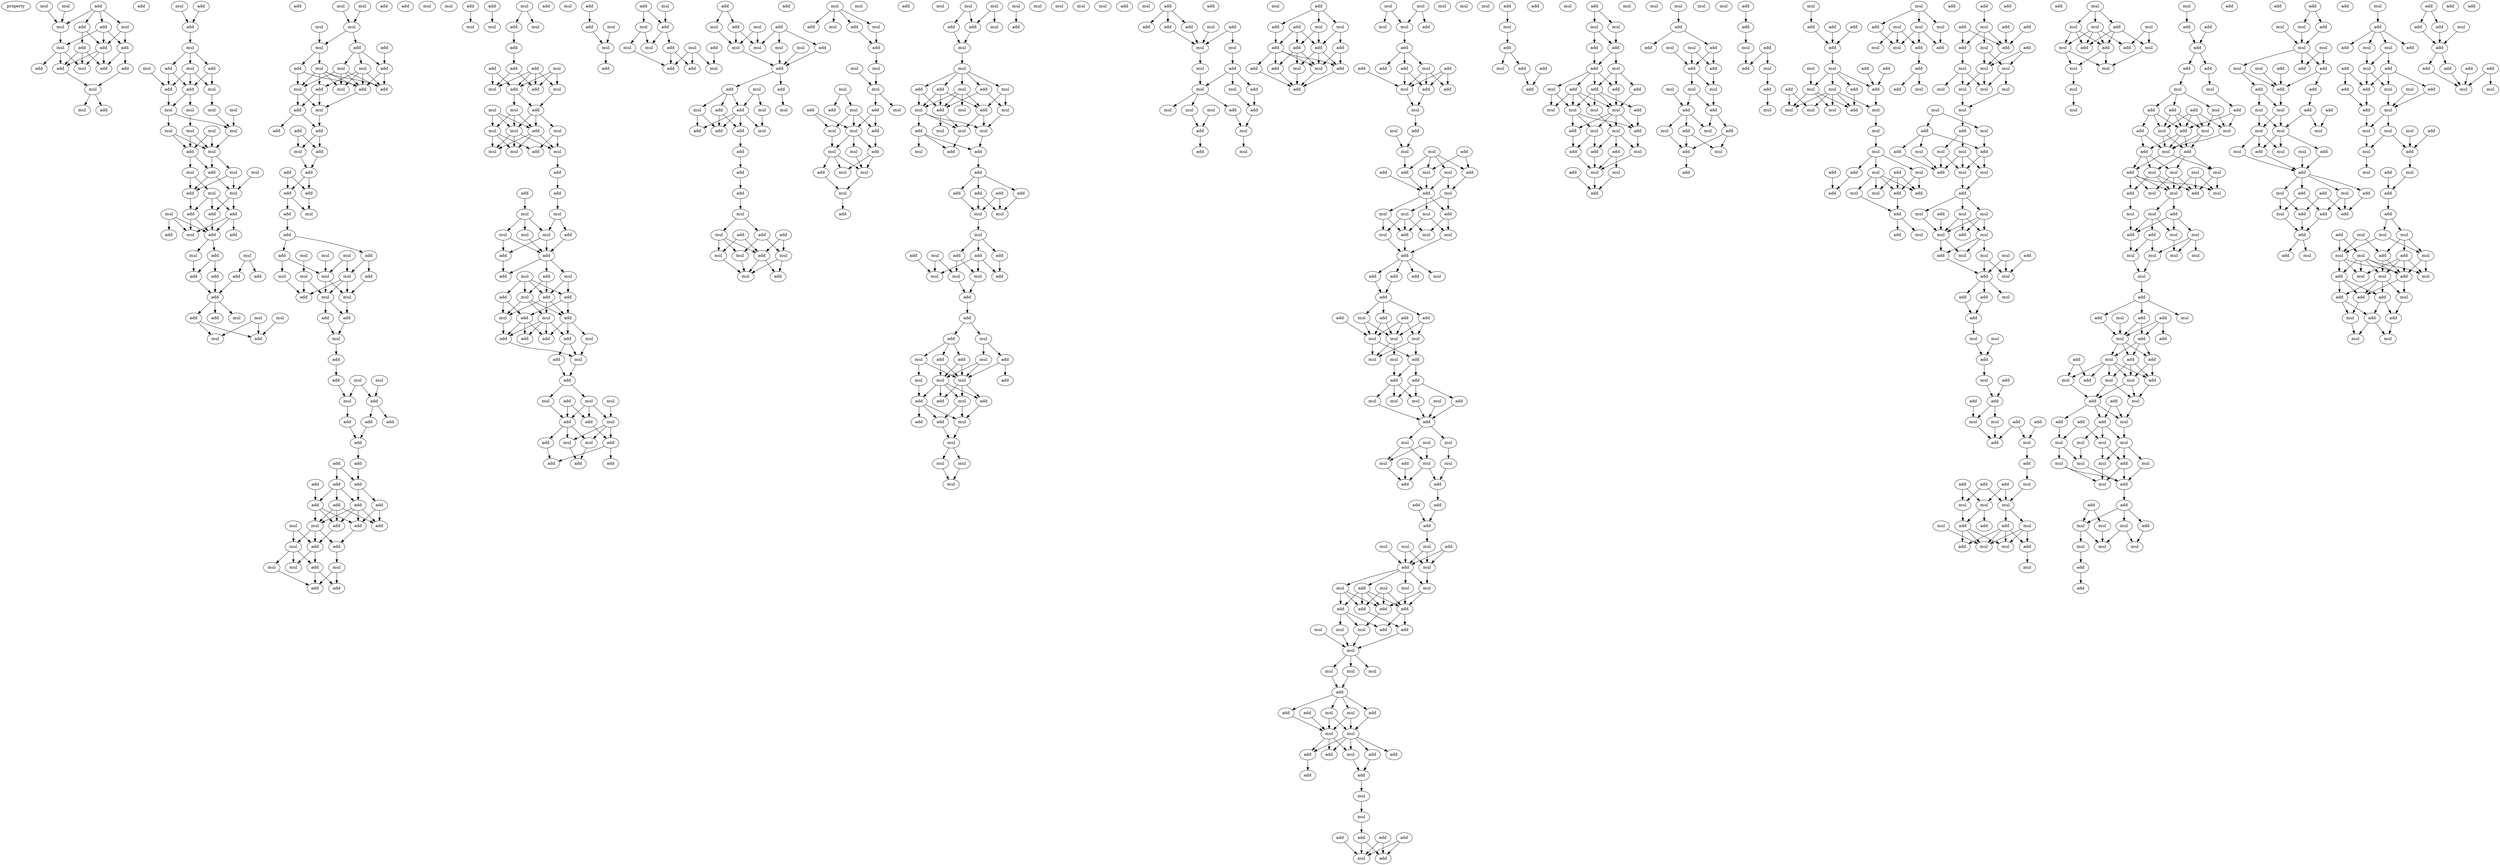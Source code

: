 digraph {
    node [fontcolor=black]
    property [mul=2,lf=1.5]
    0 [ label = add ];
    1 [ label = mul ];
    2 [ label = mul ];
    3 [ label = mul ];
    4 [ label = add ];
    5 [ label = add ];
    6 [ label = mul ];
    7 [ label = add ];
    8 [ label = add ];
    9 [ label = add ];
    10 [ label = add ];
    11 [ label = mul ];
    12 [ label = add ];
    13 [ label = add ];
    14 [ label = mul ];
    15 [ label = add ];
    16 [ label = add ];
    17 [ label = mul ];
    18 [ label = mul ];
    19 [ label = add ];
    20 [ label = mul ];
    21 [ label = add ];
    22 [ label = add ];
    23 [ label = mul ];
    24 [ label = add ];
    25 [ label = mul ];
    26 [ label = mul ];
    27 [ label = add ];
    28 [ label = add ];
    29 [ label = add ];
    30 [ label = mul ];
    31 [ label = mul ];
    32 [ label = mul ];
    33 [ label = mul ];
    34 [ label = mul ];
    35 [ label = mul ];
    36 [ label = mul ];
    37 [ label = mul ];
    38 [ label = mul ];
    39 [ label = add ];
    40 [ label = mul ];
    41 [ label = add ];
    42 [ label = add ];
    43 [ label = mul ];
    44 [ label = mul ];
    45 [ label = mul ];
    46 [ label = mul ];
    47 [ label = add ];
    48 [ label = mul ];
    49 [ label = add ];
    50 [ label = mul ];
    51 [ label = add ];
    52 [ label = add ];
    53 [ label = add ];
    54 [ label = add ];
    55 [ label = mul ];
    56 [ label = add ];
    57 [ label = add ];
    58 [ label = mul ];
    59 [ label = mul ];
    60 [ label = add ];
    61 [ label = add ];
    62 [ label = add ];
    63 [ label = add ];
    64 [ label = add ];
    65 [ label = mul ];
    66 [ label = mul ];
    67 [ label = mul ];
    68 [ label = add ];
    69 [ label = add ];
    70 [ label = mul ];
    71 [ label = add ];
    72 [ label = mul ];
    73 [ label = mul ];
    74 [ label = mul ];
    75 [ label = mul ];
    76 [ label = mul ];
    77 [ label = add ];
    78 [ label = add ];
    79 [ label = mul ];
    80 [ label = mul ];
    81 [ label = add ];
    82 [ label = add ];
    83 [ label = mul ];
    84 [ label = mul ];
    85 [ label = add ];
    86 [ label = add ];
    87 [ label = add ];
    88 [ label = mul ];
    89 [ label = add ];
    90 [ label = mul ];
    91 [ label = add ];
    92 [ label = add ];
    93 [ label = add ];
    94 [ label = mul ];
    95 [ label = add ];
    96 [ label = add ];
    97 [ label = add ];
    98 [ label = add ];
    99 [ label = add ];
    100 [ label = add ];
    101 [ label = mul ];
    102 [ label = add ];
    103 [ label = add ];
    104 [ label = add ];
    105 [ label = mul ];
    106 [ label = mul ];
    107 [ label = mul ];
    108 [ label = add ];
    109 [ label = mul ];
    110 [ label = mul ];
    111 [ label = mul ];
    112 [ label = add ];
    113 [ label = mul ];
    114 [ label = mul ];
    115 [ label = mul ];
    116 [ label = add ];
    117 [ label = add ];
    118 [ label = add ];
    119 [ label = add ];
    120 [ label = mul ];
    121 [ label = add ];
    122 [ label = mul ];
    123 [ label = add ];
    124 [ label = mul ];
    125 [ label = add ];
    126 [ label = mul ];
    127 [ label = add ];
    128 [ label = mul ];
    129 [ label = add ];
    130 [ label = add ];
    131 [ label = mul ];
    132 [ label = add ];
    133 [ label = add ];
    134 [ label = add ];
    135 [ label = add ];
    136 [ label = add ];
    137 [ label = add ];
    138 [ label = add ];
    139 [ label = add ];
    140 [ label = add ];
    141 [ label = add ];
    142 [ label = mul ];
    143 [ label = add ];
    144 [ label = mul ];
    145 [ label = add ];
    146 [ label = add ];
    147 [ label = mul ];
    148 [ label = add ];
    149 [ label = add ];
    150 [ label = add ];
    151 [ label = mul ];
    152 [ label = mul ];
    153 [ label = add ];
    154 [ label = mul ];
    155 [ label = add ];
    156 [ label = add ];
    157 [ label = mul ];
    158 [ label = add ];
    159 [ label = mul ];
    160 [ label = mul ];
    161 [ label = add ];
    162 [ label = mul ];
    163 [ label = add ];
    164 [ label = add ];
    165 [ label = add ];
    166 [ label = add ];
    167 [ label = mul ];
    168 [ label = mul ];
    169 [ label = mul ];
    170 [ label = add ];
    171 [ label = add ];
    172 [ label = mul ];
    173 [ label = add ];
    174 [ label = mul ];
    175 [ label = mul ];
    176 [ label = mul ];
    177 [ label = add ];
    178 [ label = mul ];
    179 [ label = mul ];
    180 [ label = add ];
    181 [ label = mul ];
    182 [ label = mul ];
    183 [ label = add ];
    184 [ label = add ];
    185 [ label = add ];
    186 [ label = mul ];
    187 [ label = mul ];
    188 [ label = add ];
    189 [ label = mul ];
    190 [ label = mul ];
    191 [ label = mul ];
    192 [ label = add ];
    193 [ label = add ];
    194 [ label = add ];
    195 [ label = mul ];
    196 [ label = mul ];
    197 [ label = add ];
    198 [ label = mul ];
    199 [ label = add ];
    200 [ label = add ];
    201 [ label = add ];
    202 [ label = add ];
    203 [ label = add ];
    204 [ label = mul ];
    205 [ label = mul ];
    206 [ label = add ];
    207 [ label = mul ];
    208 [ label = add ];
    209 [ label = add ];
    210 [ label = add ];
    211 [ label = add ];
    212 [ label = mul ];
    213 [ label = add ];
    214 [ label = mul ];
    215 [ label = mul ];
    216 [ label = add ];
    217 [ label = mul ];
    218 [ label = add ];
    219 [ label = mul ];
    220 [ label = add ];
    221 [ label = add ];
    222 [ label = mul ];
    223 [ label = mul ];
    224 [ label = add ];
    225 [ label = add ];
    226 [ label = add ];
    227 [ label = mul ];
    228 [ label = add ];
    229 [ label = add ];
    230 [ label = add ];
    231 [ label = add ];
    232 [ label = mul ];
    233 [ label = mul ];
    234 [ label = add ];
    235 [ label = add ];
    236 [ label = mul ];
    237 [ label = mul ];
    238 [ label = add ];
    239 [ label = add ];
    240 [ label = mul ];
    241 [ label = mul ];
    242 [ label = mul ];
    243 [ label = add ];
    244 [ label = add ];
    245 [ label = mul ];
    246 [ label = add ];
    247 [ label = add ];
    248 [ label = mul ];
    249 [ label = add ];
    250 [ label = add ];
    251 [ label = mul ];
    252 [ label = mul ];
    253 [ label = mul ];
    254 [ label = mul ];
    255 [ label = mul ];
    256 [ label = add ];
    257 [ label = add ];
    258 [ label = add ];
    259 [ label = add ];
    260 [ label = mul ];
    261 [ label = mul ];
    262 [ label = mul ];
    263 [ label = mul ];
    264 [ label = add ];
    265 [ label = add ];
    266 [ label = add ];
    267 [ label = add ];
    268 [ label = mul ];
    269 [ label = add ];
    270 [ label = add ];
    271 [ label = add ];
    272 [ label = add ];
    273 [ label = add ];
    274 [ label = mul ];
    275 [ label = add ];
    276 [ label = add ];
    277 [ label = mul ];
    278 [ label = add ];
    279 [ label = add ];
    280 [ label = mul ];
    281 [ label = mul ];
    282 [ label = mul ];
    283 [ label = mul ];
    284 [ label = add ];
    285 [ label = mul ];
    286 [ label = mul ];
    287 [ label = add ];
    288 [ label = mul ];
    289 [ label = add ];
    290 [ label = add ];
    291 [ label = mul ];
    292 [ label = add ];
    293 [ label = mul ];
    294 [ label = mul ];
    295 [ label = mul ];
    296 [ label = mul ];
    297 [ label = mul ];
    298 [ label = add ];
    299 [ label = add ];
    300 [ label = mul ];
    301 [ label = add ];
    302 [ label = add ];
    303 [ label = mul ];
    304 [ label = mul ];
    305 [ label = mul ];
    306 [ label = add ];
    307 [ label = mul ];
    308 [ label = mul ];
    309 [ label = mul ];
    310 [ label = add ];
    311 [ label = mul ];
    312 [ label = mul ];
    313 [ label = add ];
    314 [ label = mul ];
    315 [ label = mul ];
    316 [ label = add ];
    317 [ label = mul ];
    318 [ label = mul ];
    319 [ label = add ];
    320 [ label = mul ];
    321 [ label = add ];
    322 [ label = mul ];
    323 [ label = add ];
    324 [ label = mul ];
    325 [ label = mul ];
    326 [ label = add ];
    327 [ label = add ];
    328 [ label = mul ];
    329 [ label = mul ];
    330 [ label = add ];
    331 [ label = add ];
    332 [ label = mul ];
    333 [ label = mul ];
    334 [ label = add ];
    335 [ label = mul ];
    336 [ label = mul ];
    337 [ label = mul ];
    338 [ label = add ];
    339 [ label = mul ];
    340 [ label = add ];
    341 [ label = add ];
    342 [ label = add ];
    343 [ label = add ];
    344 [ label = add ];
    345 [ label = add ];
    346 [ label = mul ];
    347 [ label = mul ];
    348 [ label = mul ];
    349 [ label = add ];
    350 [ label = add ];
    351 [ label = mul ];
    352 [ label = add ];
    353 [ label = add ];
    354 [ label = mul ];
    355 [ label = add ];
    356 [ label = mul ];
    357 [ label = mul ];
    358 [ label = add ];
    359 [ label = mul ];
    360 [ label = add ];
    361 [ label = add ];
    362 [ label = mul ];
    363 [ label = mul ];
    364 [ label = add ];
    365 [ label = mul ];
    366 [ label = add ];
    367 [ label = add ];
    368 [ label = mul ];
    369 [ label = mul ];
    370 [ label = add ];
    371 [ label = mul ];
    372 [ label = add ];
    373 [ label = add ];
    374 [ label = mul ];
    375 [ label = add ];
    376 [ label = add ];
    377 [ label = mul ];
    378 [ label = add ];
    379 [ label = mul ];
    380 [ label = mul ];
    381 [ label = mul ];
    382 [ label = mul ];
    383 [ label = mul ];
    384 [ label = mul ];
    385 [ label = add ];
    386 [ label = mul ];
    387 [ label = add ];
    388 [ label = add ];
    389 [ label = add ];
    390 [ label = add ];
    391 [ label = add ];
    392 [ label = mul ];
    393 [ label = mul ];
    394 [ label = mul ];
    395 [ label = add ];
    396 [ label = add ];
    397 [ label = mul ];
    398 [ label = mul ];
    399 [ label = mul ];
    400 [ label = mul ];
    401 [ label = add ];
    402 [ label = mul ];
    403 [ label = add ];
    404 [ label = mul ];
    405 [ label = mul ];
    406 [ label = add ];
    407 [ label = mul ];
    408 [ label = add ];
    409 [ label = add ];
    410 [ label = mul ];
    411 [ label = add ];
    412 [ label = mul ];
    413 [ label = add ];
    414 [ label = mul ];
    415 [ label = add ];
    416 [ label = add ];
    417 [ label = add ];
    418 [ label = add ];
    419 [ label = add ];
    420 [ label = add ];
    421 [ label = mul ];
    422 [ label = add ];
    423 [ label = add ];
    424 [ label = mul ];
    425 [ label = add ];
    426 [ label = mul ];
    427 [ label = mul ];
    428 [ label = mul ];
    429 [ label = mul ];
    430 [ label = mul ];
    431 [ label = add ];
    432 [ label = add ];
    433 [ label = add ];
    434 [ label = add ];
    435 [ label = mul ];
    436 [ label = add ];
    437 [ label = add ];
    438 [ label = mul ];
    439 [ label = add ];
    440 [ label = add ];
    441 [ label = mul ];
    442 [ label = mul ];
    443 [ label = add ];
    444 [ label = mul ];
    445 [ label = add ];
    446 [ label = mul ];
    447 [ label = mul ];
    448 [ label = add ];
    449 [ label = mul ];
    450 [ label = add ];
    451 [ label = add ];
    452 [ label = add ];
    453 [ label = mul ];
    454 [ label = mul ];
    455 [ label = mul ];
    456 [ label = add ];
    457 [ label = mul ];
    458 [ label = add ];
    459 [ label = mul ];
    460 [ label = mul ];
    461 [ label = mul ];
    462 [ label = add ];
    463 [ label = add ];
    464 [ label = add ];
    465 [ label = mul ];
    466 [ label = add ];
    467 [ label = add ];
    468 [ label = add ];
    469 [ label = add ];
    470 [ label = add ];
    471 [ label = mul ];
    472 [ label = add ];
    473 [ label = mul ];
    474 [ label = mul ];
    475 [ label = mul ];
    476 [ label = mul ];
    477 [ label = mul ];
    478 [ label = add ];
    479 [ label = add ];
    480 [ label = add ];
    481 [ label = add ];
    482 [ label = mul ];
    483 [ label = mul ];
    484 [ label = mul ];
    485 [ label = mul ];
    486 [ label = add ];
    487 [ label = mul ];
    488 [ label = mul ];
    489 [ label = mul ];
    490 [ label = mul ];
    491 [ label = mul ];
    492 [ label = add ];
    493 [ label = mul ];
    494 [ label = add ];
    495 [ label = add ];
    496 [ label = add ];
    497 [ label = add ];
    498 [ label = add ];
    499 [ label = add ];
    500 [ label = mul ];
    501 [ label = mul ];
    502 [ label = mul ];
    503 [ label = mul ];
    504 [ label = add ];
    505 [ label = mul ];
    506 [ label = mul ];
    507 [ label = mul ];
    508 [ label = add ];
    509 [ label = mul ];
    510 [ label = add ];
    511 [ label = add ];
    512 [ label = add ];
    513 [ label = add ];
    514 [ label = mul ];
    515 [ label = mul ];
    516 [ label = add ];
    517 [ label = add ];
    518 [ label = mul ];
    519 [ label = mul ];
    520 [ label = mul ];
    521 [ label = mul ];
    522 [ label = mul ];
    523 [ label = mul ];
    524 [ label = mul ];
    525 [ label = add ];
    526 [ label = add ];
    527 [ label = add ];
    528 [ label = add ];
    529 [ label = mul ];
    530 [ label = mul ];
    531 [ label = mul ];
    532 [ label = mul ];
    533 [ label = add ];
    534 [ label = add ];
    535 [ label = add ];
    536 [ label = mul ];
    537 [ label = add ];
    538 [ label = add ];
    539 [ label = add ];
    540 [ label = mul ];
    541 [ label = mul ];
    542 [ label = add ];
    543 [ label = add ];
    544 [ label = add ];
    545 [ label = add ];
    546 [ label = mul ];
    547 [ label = add ];
    548 [ label = add ];
    549 [ label = mul ];
    550 [ label = add ];
    551 [ label = add ];
    552 [ label = mul ];
    553 [ label = mul ];
    554 [ label = add ];
    555 [ label = add ];
    556 [ label = add ];
    557 [ label = add ];
    558 [ label = mul ];
    559 [ label = mul ];
    560 [ label = add ];
    561 [ label = add ];
    562 [ label = add ];
    563 [ label = mul ];
    564 [ label = add ];
    565 [ label = add ];
    566 [ label = mul ];
    567 [ label = add ];
    568 [ label = add ];
    569 [ label = mul ];
    570 [ label = mul ];
    571 [ label = add ];
    572 [ label = mul ];
    573 [ label = mul ];
    574 [ label = mul ];
    575 [ label = add ];
    576 [ label = add ];
    577 [ label = mul ];
    578 [ label = add ];
    579 [ label = add ];
    580 [ label = add ];
    581 [ label = mul ];
    582 [ label = add ];
    583 [ label = mul ];
    584 [ label = mul ];
    585 [ label = add ];
    586 [ label = mul ];
    587 [ label = mul ];
    588 [ label = mul ];
    589 [ label = add ];
    590 [ label = mul ];
    591 [ label = add ];
    592 [ label = mul ];
    593 [ label = add ];
    594 [ label = mul ];
    595 [ label = add ];
    596 [ label = add ];
    597 [ label = mul ];
    598 [ label = mul ];
    599 [ label = mul ];
    600 [ label = mul ];
    601 [ label = add ];
    602 [ label = add ];
    603 [ label = mul ];
    604 [ label = add ];
    605 [ label = mul ];
    606 [ label = add ];
    607 [ label = add ];
    608 [ label = mul ];
    609 [ label = add ];
    610 [ label = add ];
    611 [ label = add ];
    612 [ label = add ];
    613 [ label = mul ];
    614 [ label = add ];
    615 [ label = mul ];
    616 [ label = add ];
    617 [ label = mul ];
    618 [ label = add ];
    619 [ label = add ];
    620 [ label = add ];
    621 [ label = mul ];
    622 [ label = add ];
    623 [ label = mul ];
    624 [ label = add ];
    625 [ label = mul ];
    626 [ label = add ];
    627 [ label = mul ];
    628 [ label = add ];
    629 [ label = add ];
    630 [ label = add ];
    631 [ label = mul ];
    632 [ label = mul ];
    633 [ label = mul ];
    634 [ label = add ];
    635 [ label = mul ];
    636 [ label = mul ];
    637 [ label = mul ];
    638 [ label = mul ];
    639 [ label = mul ];
    640 [ label = add ];
    641 [ label = add ];
    642 [ label = mul ];
    643 [ label = add ];
    644 [ label = add ];
    645 [ label = mul ];
    646 [ label = mul ];
    647 [ label = add ];
    648 [ label = add ];
    649 [ label = add ];
    650 [ label = add ];
    651 [ label = mul ];
    652 [ label = mul ];
    653 [ label = add ];
    654 [ label = mul ];
    655 [ label = mul ];
    656 [ label = mul ];
    657 [ label = add ];
    658 [ label = mul ];
    659 [ label = mul ];
    660 [ label = add ];
    661 [ label = add ];
    662 [ label = add ];
    663 [ label = add ];
    664 [ label = mul ];
    665 [ label = add ];
    666 [ label = mul ];
    667 [ label = add ];
    668 [ label = add ];
    669 [ label = add ];
    670 [ label = add ];
    671 [ label = add ];
    672 [ label = mul ];
    673 [ label = add ];
    674 [ label = mul ];
    675 [ label = mul ];
    676 [ label = mul ];
    677 [ label = mul ];
    678 [ label = mul ];
    679 [ label = mul ];
    680 [ label = mul ];
    681 [ label = add ];
    682 [ label = mul ];
    683 [ label = mul ];
    684 [ label = add ];
    685 [ label = add ];
    686 [ label = mul ];
    687 [ label = add ];
    688 [ label = mul ];
    689 [ label = mul ];
    690 [ label = add ];
    691 [ label = mul ];
    692 [ label = mul ];
    693 [ label = add ];
    694 [ label = mul ];
    695 [ label = add ];
    696 [ label = add ];
    697 [ label = mul ];
    698 [ label = add ];
    699 [ label = mul ];
    700 [ label = mul ];
    701 [ label = mul ];
    702 [ label = mul ];
    703 [ label = add ];
    704 [ label = add ];
    705 [ label = mul ];
    706 [ label = mul ];
    707 [ label = mul ];
    708 [ label = add ];
    709 [ label = add ];
    710 [ label = mul ];
    711 [ label = add ];
    712 [ label = mul ];
    713 [ label = add ];
    714 [ label = add ];
    715 [ label = mul ];
    716 [ label = mul ];
    717 [ label = add ];
    718 [ label = mul ];
    719 [ label = add ];
    720 [ label = add ];
    721 [ label = add ];
    722 [ label = mul ];
    723 [ label = add ];
    724 [ label = add ];
    725 [ label = mul ];
    726 [ label = add ];
    727 [ label = mul ];
    728 [ label = add ];
    729 [ label = mul ];
    730 [ label = add ];
    731 [ label = add ];
    732 [ label = add ];
    733 [ label = mul ];
    734 [ label = mul ];
    735 [ label = mul ];
    736 [ label = add ];
    737 [ label = add ];
    738 [ label = add ];
    739 [ label = mul ];
    740 [ label = mul ];
    741 [ label = mul ];
    742 [ label = mul ];
    743 [ label = add ];
    744 [ label = add ];
    745 [ label = mul ];
    746 [ label = mul ];
    747 [ label = add ];
    748 [ label = mul ];
    749 [ label = mul ];
    750 [ label = mul ];
    751 [ label = add ];
    752 [ label = add ];
    753 [ label = mul ];
    754 [ label = add ];
    755 [ label = mul ];
    756 [ label = mul ];
    757 [ label = mul ];
    758 [ label = mul ];
    759 [ label = mul ];
    760 [ label = add ];
    761 [ label = mul ];
    762 [ label = add ];
    763 [ label = add ];
    764 [ label = add ];
    765 [ label = add ];
    766 [ label = mul ];
    767 [ label = add ];
    768 [ label = mul ];
    769 [ label = mul ];
    770 [ label = add ];
    771 [ label = add ];
    772 [ label = add ];
    773 [ label = add ];
    774 [ label = add ];
    775 [ label = mul ];
    776 [ label = mul ];
    777 [ label = add ];
    778 [ label = mul ];
    779 [ label = add ];
    780 [ label = mul ];
    781 [ label = add ];
    782 [ label = mul ];
    783 [ label = mul ];
    784 [ label = add ];
    785 [ label = mul ];
    786 [ label = mul ];
    787 [ label = mul ];
    788 [ label = mul ];
    789 [ label = add ];
    790 [ label = mul ];
    791 [ label = add ];
    792 [ label = add ];
    793 [ label = mul ];
    794 [ label = mul ];
    795 [ label = add ];
    796 [ label = mul ];
    797 [ label = add ];
    798 [ label = mul ];
    799 [ label = mul ];
    800 [ label = mul ];
    801 [ label = mul ];
    802 [ label = mul ];
    803 [ label = mul ];
    804 [ label = add ];
    805 [ label = add ];
    806 [ label = mul ];
    807 [ label = add ];
    808 [ label = add ];
    809 [ label = mul ];
    810 [ label = add ];
    811 [ label = mul ];
    812 [ label = add ];
    813 [ label = mul ];
    814 [ label = add ];
    815 [ label = add ];
    816 [ label = add ];
    817 [ label = add ];
    818 [ label = mul ];
    819 [ label = mul ];
    820 [ label = mul ];
    821 [ label = add ];
    822 [ label = add ];
    823 [ label = add ];
    824 [ label = mul ];
    825 [ label = add ];
    826 [ label = mul ];
    827 [ label = add ];
    828 [ label = add ];
    829 [ label = mul ];
    830 [ label = mul ];
    831 [ label = mul ];
    832 [ label = mul ];
    833 [ label = mul ];
    834 [ label = mul ];
    835 [ label = mul ];
    836 [ label = add ];
    837 [ label = mul ];
    838 [ label = mul ];
    839 [ label = add ];
    840 [ label = add ];
    841 [ label = add ];
    842 [ label = add ];
    843 [ label = mul ];
    844 [ label = add ];
    845 [ label = mul ];
    846 [ label = mul ];
    847 [ label = mul ];
    848 [ label = mul ];
    849 [ label = mul ];
    850 [ label = add ];
    851 [ label = add ];
    852 [ label = add ];
    853 [ label = mul ];
    854 [ label = add ];
    855 [ label = add ];
    856 [ label = mul ];
    857 [ label = mul ];
    858 [ label = mul ];
    859 [ label = add ];
    860 [ label = mul ];
    861 [ label = add ];
    862 [ label = add ];
    863 [ label = mul ];
    864 [ label = add ];
    865 [ label = add ];
    866 [ label = add ];
    867 [ label = mul ];
    868 [ label = add ];
    869 [ label = add ];
    870 [ label = mul ];
    871 [ label = mul ];
    872 [ label = mul ];
    873 [ label = mul ];
    874 [ label = mul ];
    875 [ label = mul ];
    876 [ label = add ];
    877 [ label = add ];
    878 [ label = mul ];
    879 [ label = add ];
    880 [ label = add ];
    881 [ label = add ];
    882 [ label = mul ];
    883 [ label = add ];
    884 [ label = mul ];
    885 [ label = mul ];
    886 [ label = add ];
    887 [ label = add ];
    888 [ label = add ];
    889 [ label = add ];
    890 [ label = add ];
    891 [ label = mul ];
    892 [ label = mul ];
    893 [ label = add ];
    894 [ label = add ];
    895 [ label = mul ];
    896 [ label = add ];
    897 [ label = mul ];
    898 [ label = add ];
    899 [ label = add ];
    900 [ label = mul ];
    901 [ label = mul ];
    902 [ label = mul ];
    903 [ label = add ];
    904 [ label = add ];
    905 [ label = add ];
    906 [ label = add ];
    907 [ label = mul ];
    908 [ label = mul ];
    909 [ label = add ];
    910 [ label = mul ];
    911 [ label = mul ];
    912 [ label = mul ];
    913 [ label = add ];
    914 [ label = mul ];
    915 [ label = add ];
    916 [ label = mul ];
    917 [ label = add ];
    918 [ label = add ];
    919 [ label = mul ];
    920 [ label = mul ];
    921 [ label = add ];
    922 [ label = mul ];
    923 [ label = add ];
    924 [ label = add ];
    925 [ label = mul ];
    926 [ label = mul ];
    927 [ label = mul ];
    928 [ label = add ];
    929 [ label = mul ];
    930 [ label = mul ];
    931 [ label = add ];
    932 [ label = mul ];
    933 [ label = add ];
    934 [ label = add ];
    935 [ label = mul ];
    936 [ label = add ];
    937 [ label = mul ];
    938 [ label = add ];
    939 [ label = add ];
    940 [ label = mul ];
    941 [ label = mul ];
    942 [ label = add ];
    943 [ label = mul ];
    944 [ label = add ];
    945 [ label = add ];
    946 [ label = add ];
    947 [ label = add ];
    948 [ label = add ];
    949 [ label = add ];
    950 [ label = add ];
    951 [ label = add ];
    952 [ label = add ];
    953 [ label = mul ];
    954 [ label = mul ];
    0 -> 3 [ name = 0 ];
    0 -> 4 [ name = 1 ];
    0 -> 5 [ name = 2 ];
    0 -> 6 [ name = 3 ];
    1 -> 3 [ name = 4 ];
    2 -> 3 [ name = 5 ];
    3 -> 11 [ name = 6 ];
    4 -> 7 [ name = 7 ];
    4 -> 9 [ name = 8 ];
    5 -> 8 [ name = 9 ];
    5 -> 9 [ name = 10 ];
    5 -> 11 [ name = 11 ];
    6 -> 8 [ name = 12 ];
    6 -> 9 [ name = 13 ];
    7 -> 14 [ name = 14 ];
    7 -> 15 [ name = 15 ];
    7 -> 16 [ name = 16 ];
    8 -> 12 [ name = 17 ];
    8 -> 15 [ name = 18 ];
    9 -> 14 [ name = 19 ];
    9 -> 15 [ name = 20 ];
    9 -> 16 [ name = 21 ];
    11 -> 13 [ name = 22 ];
    11 -> 14 [ name = 23 ];
    11 -> 16 [ name = 24 ];
    12 -> 17 [ name = 25 ];
    16 -> 17 [ name = 26 ];
    17 -> 18 [ name = 27 ];
    17 -> 19 [ name = 28 ];
    20 -> 22 [ name = 29 ];
    21 -> 22 [ name = 30 ];
    22 -> 23 [ name = 31 ];
    23 -> 24 [ name = 32 ];
    23 -> 26 [ name = 33 ];
    23 -> 27 [ name = 34 ];
    24 -> 28 [ name = 35 ];
    24 -> 30 [ name = 36 ];
    25 -> 29 [ name = 37 ];
    26 -> 28 [ name = 38 ];
    26 -> 29 [ name = 39 ];
    26 -> 30 [ name = 40 ];
    27 -> 28 [ name = 41 ];
    27 -> 29 [ name = 42 ];
    28 -> 31 [ name = 43 ];
    28 -> 34 [ name = 44 ];
    29 -> 31 [ name = 45 ];
    30 -> 33 [ name = 46 ];
    31 -> 35 [ name = 47 ];
    31 -> 38 [ name = 48 ];
    32 -> 38 [ name = 49 ];
    33 -> 38 [ name = 50 ];
    34 -> 37 [ name = 51 ];
    35 -> 39 [ name = 52 ];
    35 -> 40 [ name = 53 ];
    36 -> 39 [ name = 54 ];
    36 -> 40 [ name = 55 ];
    37 -> 39 [ name = 56 ];
    37 -> 40 [ name = 57 ];
    38 -> 40 [ name = 58 ];
    39 -> 42 [ name = 59 ];
    39 -> 44 [ name = 60 ];
    40 -> 42 [ name = 61 ];
    40 -> 43 [ name = 62 ];
    42 -> 46 [ name = 63 ];
    42 -> 47 [ name = 64 ];
    43 -> 46 [ name = 65 ];
    43 -> 47 [ name = 66 ];
    44 -> 47 [ name = 67 ];
    44 -> 48 [ name = 68 ];
    45 -> 46 [ name = 69 ];
    46 -> 49 [ name = 70 ];
    46 -> 51 [ name = 71 ];
    47 -> 52 [ name = 72 ];
    48 -> 49 [ name = 73 ];
    48 -> 51 [ name = 74 ];
    48 -> 52 [ name = 75 ];
    49 -> 56 [ name = 76 ];
    50 -> 53 [ name = 77 ];
    50 -> 55 [ name = 78 ];
    50 -> 56 [ name = 79 ];
    51 -> 54 [ name = 80 ];
    51 -> 55 [ name = 81 ];
    51 -> 56 [ name = 82 ];
    52 -> 55 [ name = 83 ];
    52 -> 56 [ name = 84 ];
    56 -> 57 [ name = 85 ];
    56 -> 59 [ name = 86 ];
    57 -> 60 [ name = 87 ];
    57 -> 61 [ name = 88 ];
    58 -> 62 [ name = 89 ];
    58 -> 63 [ name = 90 ];
    59 -> 60 [ name = 91 ];
    60 -> 64 [ name = 92 ];
    61 -> 64 [ name = 93 ];
    63 -> 64 [ name = 94 ];
    64 -> 65 [ name = 95 ];
    64 -> 68 [ name = 96 ];
    64 -> 69 [ name = 97 ];
    66 -> 70 [ name = 98 ];
    66 -> 71 [ name = 99 ];
    67 -> 71 [ name = 100 ];
    69 -> 70 [ name = 101 ];
    69 -> 71 [ name = 102 ];
    72 -> 75 [ name = 103 ];
    73 -> 75 [ name = 104 ];
    74 -> 76 [ name = 105 ];
    75 -> 76 [ name = 106 ];
    75 -> 78 [ name = 107 ];
    76 -> 81 [ name = 108 ];
    76 -> 83 [ name = 109 ];
    77 -> 82 [ name = 110 ];
    78 -> 79 [ name = 111 ];
    78 -> 80 [ name = 112 ];
    78 -> 82 [ name = 113 ];
    79 -> 85 [ name = 114 ];
    79 -> 86 [ name = 115 ];
    79 -> 87 [ name = 116 ];
    79 -> 88 [ name = 117 ];
    80 -> 84 [ name = 118 ];
    80 -> 86 [ name = 119 ];
    80 -> 87 [ name = 120 ];
    80 -> 88 [ name = 121 ];
    81 -> 84 [ name = 122 ];
    81 -> 87 [ name = 123 ];
    82 -> 86 [ name = 124 ];
    82 -> 87 [ name = 125 ];
    83 -> 84 [ name = 126 ];
    83 -> 85 [ name = 127 ];
    83 -> 86 [ name = 128 ];
    83 -> 87 [ name = 129 ];
    83 -> 88 [ name = 130 ];
    84 -> 89 [ name = 131 ];
    84 -> 90 [ name = 132 ];
    85 -> 89 [ name = 133 ];
    85 -> 90 [ name = 134 ];
    87 -> 90 [ name = 135 ];
    89 -> 91 [ name = 136 ];
    89 -> 92 [ name = 137 ];
    90 -> 92 [ name = 138 ];
    92 -> 94 [ name = 139 ];
    92 -> 95 [ name = 140 ];
    93 -> 94 [ name = 141 ];
    93 -> 95 [ name = 142 ];
    94 -> 97 [ name = 143 ];
    95 -> 97 [ name = 144 ];
    96 -> 98 [ name = 145 ];
    96 -> 99 [ name = 146 ];
    97 -> 98 [ name = 147 ];
    97 -> 99 [ name = 148 ];
    98 -> 100 [ name = 149 ];
    98 -> 101 [ name = 150 ];
    99 -> 101 [ name = 151 ];
    100 -> 103 [ name = 152 ];
    103 -> 104 [ name = 153 ];
    103 -> 108 [ name = 154 ];
    104 -> 110 [ name = 155 ];
    104 -> 113 [ name = 156 ];
    105 -> 113 [ name = 157 ];
    106 -> 109 [ name = 158 ];
    107 -> 111 [ name = 159 ];
    107 -> 113 [ name = 160 ];
    108 -> 111 [ name = 161 ];
    108 -> 112 [ name = 162 ];
    109 -> 114 [ name = 163 ];
    109 -> 116 [ name = 164 ];
    110 -> 116 [ name = 165 ];
    111 -> 114 [ name = 166 ];
    111 -> 115 [ name = 167 ];
    111 -> 116 [ name = 168 ];
    112 -> 115 [ name = 169 ];
    113 -> 114 [ name = 170 ];
    113 -> 115 [ name = 171 ];
    114 -> 117 [ name = 172 ];
    114 -> 119 [ name = 173 ];
    115 -> 117 [ name = 174 ];
    117 -> 120 [ name = 175 ];
    119 -> 120 [ name = 176 ];
    120 -> 121 [ name = 177 ];
    121 -> 123 [ name = 178 ];
    122 -> 125 [ name = 179 ];
    123 -> 126 [ name = 180 ];
    124 -> 125 [ name = 181 ];
    124 -> 126 [ name = 182 ];
    125 -> 127 [ name = 183 ];
    125 -> 129 [ name = 184 ];
    126 -> 130 [ name = 185 ];
    127 -> 132 [ name = 186 ];
    130 -> 132 [ name = 187 ];
    132 -> 134 [ name = 188 ];
    133 -> 135 [ name = 189 ];
    133 -> 136 [ name = 190 ];
    134 -> 135 [ name = 191 ];
    135 -> 140 [ name = 192 ];
    135 -> 141 [ name = 193 ];
    136 -> 138 [ name = 194 ];
    136 -> 139 [ name = 195 ];
    136 -> 141 [ name = 196 ];
    137 -> 139 [ name = 197 ];
    138 -> 142 [ name = 198 ];
    138 -> 143 [ name = 199 ];
    138 -> 146 [ name = 200 ];
    139 -> 142 [ name = 201 ];
    139 -> 143 [ name = 202 ];
    139 -> 145 [ name = 203 ];
    140 -> 145 [ name = 204 ];
    140 -> 146 [ name = 205 ];
    141 -> 142 [ name = 206 ];
    141 -> 143 [ name = 207 ];
    141 -> 145 [ name = 208 ];
    141 -> 146 [ name = 209 ];
    142 -> 147 [ name = 210 ];
    142 -> 148 [ name = 211 ];
    142 -> 149 [ name = 212 ];
    143 -> 149 [ name = 213 ];
    144 -> 147 [ name = 214 ];
    144 -> 149 [ name = 215 ];
    145 -> 148 [ name = 216 ];
    147 -> 150 [ name = 217 ];
    147 -> 152 [ name = 218 ];
    147 -> 154 [ name = 219 ];
    148 -> 151 [ name = 220 ];
    149 -> 150 [ name = 221 ];
    149 -> 154 [ name = 222 ];
    150 -> 155 [ name = 223 ];
    150 -> 156 [ name = 224 ];
    151 -> 155 [ name = 225 ];
    151 -> 156 [ name = 226 ];
    152 -> 155 [ name = 227 ];
    153 -> 157 [ name = 228 ];
    158 -> 159 [ name = 229 ];
    160 -> 161 [ name = 230 ];
    160 -> 162 [ name = 231 ];
    161 -> 163 [ name = 232 ];
    163 -> 164 [ name = 233 ];
    164 -> 169 [ name = 234 ];
    164 -> 171 [ name = 235 ];
    165 -> 168 [ name = 236 ];
    165 -> 169 [ name = 237 ];
    165 -> 170 [ name = 238 ];
    165 -> 171 [ name = 239 ];
    166 -> 169 [ name = 240 ];
    166 -> 170 [ name = 241 ];
    167 -> 168 [ name = 242 ];
    167 -> 170 [ name = 243 ];
    167 -> 171 [ name = 244 ];
    168 -> 173 [ name = 245 ];
    170 -> 173 [ name = 246 ];
    170 -> 174 [ name = 247 ];
    172 -> 175 [ name = 248 ];
    172 -> 176 [ name = 249 ];
    172 -> 177 [ name = 250 ];
    173 -> 176 [ name = 251 ];
    173 -> 177 [ name = 252 ];
    173 -> 178 [ name = 253 ];
    174 -> 175 [ name = 254 ];
    174 -> 176 [ name = 255 ];
    174 -> 177 [ name = 256 ];
    175 -> 179 [ name = 257 ];
    175 -> 180 [ name = 258 ];
    175 -> 181 [ name = 259 ];
    176 -> 179 [ name = 260 ];
    176 -> 181 [ name = 261 ];
    176 -> 182 [ name = 262 ];
    177 -> 179 [ name = 263 ];
    177 -> 181 [ name = 264 ];
    177 -> 182 [ name = 265 ];
    178 -> 180 [ name = 266 ];
    178 -> 182 [ name = 267 ];
    182 -> 183 [ name = 268 ];
    183 -> 184 [ name = 269 ];
    184 -> 186 [ name = 270 ];
    185 -> 187 [ name = 271 ];
    186 -> 188 [ name = 272 ];
    186 -> 190 [ name = 273 ];
    187 -> 189 [ name = 274 ];
    187 -> 190 [ name = 275 ];
    187 -> 191 [ name = 276 ];
    188 -> 193 [ name = 277 ];
    189 -> 193 [ name = 278 ];
    190 -> 192 [ name = 279 ];
    190 -> 193 [ name = 280 ];
    191 -> 192 [ name = 281 ];
    191 -> 193 [ name = 282 ];
    192 -> 194 [ name = 283 ];
    193 -> 194 [ name = 284 ];
    193 -> 196 [ name = 285 ];
    193 -> 197 [ name = 286 ];
    195 -> 198 [ name = 287 ];
    195 -> 199 [ name = 288 ];
    195 -> 200 [ name = 289 ];
    195 -> 201 [ name = 290 ];
    196 -> 199 [ name = 291 ];
    196 -> 201 [ name = 292 ];
    197 -> 198 [ name = 293 ];
    197 -> 199 [ name = 294 ];
    198 -> 203 [ name = 295 ];
    198 -> 204 [ name = 296 ];
    198 -> 205 [ name = 297 ];
    199 -> 203 [ name = 298 ];
    199 -> 204 [ name = 299 ];
    199 -> 205 [ name = 300 ];
    200 -> 202 [ name = 301 ];
    200 -> 205 [ name = 302 ];
    201 -> 202 [ name = 303 ];
    201 -> 203 [ name = 304 ];
    202 -> 206 [ name = 305 ];
    202 -> 209 [ name = 306 ];
    202 -> 210 [ name = 307 ];
    203 -> 206 [ name = 308 ];
    203 -> 207 [ name = 309 ];
    203 -> 208 [ name = 310 ];
    204 -> 206 [ name = 311 ];
    204 -> 208 [ name = 312 ];
    204 -> 209 [ name = 313 ];
    204 -> 210 [ name = 314 ];
    205 -> 209 [ name = 315 ];
    207 -> 212 [ name = 316 ];
    208 -> 211 [ name = 317 ];
    208 -> 212 [ name = 318 ];
    209 -> 212 [ name = 319 ];
    211 -> 213 [ name = 320 ];
    212 -> 213 [ name = 321 ];
    213 -> 214 [ name = 322 ];
    213 -> 217 [ name = 323 ];
    214 -> 219 [ name = 324 ];
    214 -> 220 [ name = 325 ];
    214 -> 221 [ name = 326 ];
    215 -> 219 [ name = 327 ];
    216 -> 220 [ name = 328 ];
    216 -> 221 [ name = 329 ];
    217 -> 221 [ name = 330 ];
    219 -> 222 [ name = 331 ];
    219 -> 223 [ name = 332 ];
    219 -> 224 [ name = 333 ];
    220 -> 224 [ name = 334 ];
    221 -> 222 [ name = 335 ];
    221 -> 223 [ name = 336 ];
    221 -> 225 [ name = 337 ];
    222 -> 229 [ name = 338 ];
    223 -> 229 [ name = 339 ];
    224 -> 226 [ name = 340 ];
    224 -> 228 [ name = 341 ];
    225 -> 226 [ name = 342 ];
    230 -> 231 [ name = 343 ];
    231 -> 233 [ name = 344 ];
    232 -> 233 [ name = 345 ];
    233 -> 234 [ name = 346 ];
    235 -> 237 [ name = 347 ];
    235 -> 238 [ name = 348 ];
    236 -> 238 [ name = 349 ];
    237 -> 240 [ name = 350 ];
    237 -> 241 [ name = 351 ];
    238 -> 239 [ name = 352 ];
    238 -> 241 [ name = 353 ];
    239 -> 244 [ name = 354 ];
    239 -> 246 [ name = 355 ];
    240 -> 246 [ name = 356 ];
    242 -> 244 [ name = 357 ];
    242 -> 245 [ name = 358 ];
    242 -> 246 [ name = 359 ];
    243 -> 245 [ name = 360 ];
    247 -> 250 [ name = 361 ];
    247 -> 251 [ name = 362 ];
    248 -> 254 [ name = 363 ];
    248 -> 255 [ name = 364 ];
    249 -> 253 [ name = 365 ];
    249 -> 254 [ name = 366 ];
    249 -> 256 [ name = 367 ];
    250 -> 254 [ name = 368 ];
    250 -> 255 [ name = 369 ];
    251 -> 255 [ name = 370 ];
    252 -> 257 [ name = 371 ];
    253 -> 257 [ name = 372 ];
    255 -> 257 [ name = 373 ];
    256 -> 257 [ name = 374 ];
    257 -> 258 [ name = 375 ];
    257 -> 259 [ name = 376 ];
    258 -> 261 [ name = 377 ];
    259 -> 262 [ name = 378 ];
    259 -> 264 [ name = 379 ];
    259 -> 265 [ name = 380 ];
    260 -> 263 [ name = 381 ];
    260 -> 264 [ name = 382 ];
    262 -> 267 [ name = 383 ];
    262 -> 269 [ name = 384 ];
    263 -> 268 [ name = 385 ];
    264 -> 266 [ name = 386 ];
    264 -> 267 [ name = 387 ];
    264 -> 268 [ name = 388 ];
    264 -> 269 [ name = 389 ];
    265 -> 266 [ name = 390 ];
    265 -> 267 [ name = 391 ];
    266 -> 270 [ name = 392 ];
    270 -> 272 [ name = 393 ];
    272 -> 273 [ name = 394 ];
    273 -> 274 [ name = 395 ];
    274 -> 275 [ name = 396 ];
    274 -> 277 [ name = 397 ];
    275 -> 280 [ name = 398 ];
    275 -> 282 [ name = 399 ];
    276 -> 279 [ name = 400 ];
    276 -> 281 [ name = 401 ];
    277 -> 279 [ name = 402 ];
    277 -> 280 [ name = 403 ];
    277 -> 281 [ name = 404 ];
    278 -> 279 [ name = 405 ];
    278 -> 282 [ name = 406 ];
    279 -> 283 [ name = 407 ];
    279 -> 284 [ name = 408 ];
    280 -> 283 [ name = 409 ];
    281 -> 283 [ name = 410 ];
    282 -> 283 [ name = 411 ];
    282 -> 284 [ name = 412 ];
    285 -> 287 [ name = 413 ];
    285 -> 288 [ name = 414 ];
    285 -> 289 [ name = 415 ];
    285 -> 291 [ name = 416 ];
    289 -> 292 [ name = 417 ];
    291 -> 292 [ name = 418 ];
    292 -> 294 [ name = 419 ];
    293 -> 295 [ name = 420 ];
    294 -> 295 [ name = 421 ];
    295 -> 297 [ name = 422 ];
    295 -> 299 [ name = 423 ];
    296 -> 298 [ name = 424 ];
    296 -> 300 [ name = 425 ];
    299 -> 302 [ name = 426 ];
    299 -> 303 [ name = 427 ];
    300 -> 302 [ name = 428 ];
    300 -> 303 [ name = 429 ];
    300 -> 304 [ name = 430 ];
    301 -> 303 [ name = 431 ];
    301 -> 304 [ name = 432 ];
    302 -> 306 [ name = 433 ];
    303 -> 305 [ name = 434 ];
    303 -> 306 [ name = 435 ];
    303 -> 307 [ name = 436 ];
    304 -> 305 [ name = 437 ];
    305 -> 308 [ name = 438 ];
    305 -> 309 [ name = 439 ];
    305 -> 310 [ name = 440 ];
    306 -> 308 [ name = 441 ];
    306 -> 309 [ name = 442 ];
    307 -> 309 [ name = 443 ];
    309 -> 312 [ name = 444 ];
    310 -> 312 [ name = 445 ];
    312 -> 313 [ name = 446 ];
    314 -> 316 [ name = 447 ];
    314 -> 319 [ name = 448 ];
    315 -> 317 [ name = 449 ];
    315 -> 319 [ name = 450 ];
    316 -> 320 [ name = 451 ];
    318 -> 321 [ name = 452 ];
    319 -> 320 [ name = 453 ];
    320 -> 322 [ name = 454 ];
    322 -> 323 [ name = 455 ];
    322 -> 324 [ name = 456 ];
    322 -> 325 [ name = 457 ];
    322 -> 326 [ name = 458 ];
    322 -> 327 [ name = 459 ];
    323 -> 331 [ name = 460 ];
    323 -> 332 [ name = 461 ];
    324 -> 328 [ name = 462 ];
    324 -> 329 [ name = 463 ];
    324 -> 330 [ name = 464 ];
    324 -> 331 [ name = 465 ];
    325 -> 330 [ name = 466 ];
    325 -> 332 [ name = 467 ];
    326 -> 328 [ name = 468 ];
    326 -> 330 [ name = 469 ];
    326 -> 331 [ name = 470 ];
    327 -> 328 [ name = 471 ];
    327 -> 331 [ name = 472 ];
    328 -> 333 [ name = 473 ];
    328 -> 334 [ name = 474 ];
    328 -> 336 [ name = 475 ];
    330 -> 333 [ name = 476 ];
    330 -> 336 [ name = 477 ];
    331 -> 333 [ name = 478 ];
    331 -> 335 [ name = 479 ];
    332 -> 336 [ name = 480 ];
    333 -> 338 [ name = 481 ];
    334 -> 337 [ name = 482 ];
    334 -> 338 [ name = 483 ];
    334 -> 340 [ name = 484 ];
    336 -> 340 [ name = 485 ];
    340 -> 341 [ name = 486 ];
    341 -> 343 [ name = 487 ];
    341 -> 344 [ name = 488 ];
    341 -> 345 [ name = 489 ];
    342 -> 346 [ name = 490 ];
    342 -> 347 [ name = 491 ];
    343 -> 346 [ name = 492 ];
    343 -> 347 [ name = 493 ];
    344 -> 347 [ name = 494 ];
    345 -> 346 [ name = 495 ];
    346 -> 348 [ name = 496 ];
    348 -> 350 [ name = 497 ];
    348 -> 352 [ name = 498 ];
    348 -> 353 [ name = 499 ];
    349 -> 354 [ name = 500 ];
    350 -> 354 [ name = 501 ];
    350 -> 355 [ name = 502 ];
    350 -> 356 [ name = 503 ];
    351 -> 354 [ name = 504 ];
    351 -> 357 [ name = 505 ];
    352 -> 356 [ name = 506 ];
    352 -> 357 [ name = 507 ];
    353 -> 355 [ name = 508 ];
    356 -> 358 [ name = 509 ];
    357 -> 358 [ name = 510 ];
    358 -> 360 [ name = 511 ];
    360 -> 361 [ name = 512 ];
    360 -> 362 [ name = 513 ];
    361 -> 363 [ name = 514 ];
    361 -> 364 [ name = 515 ];
    361 -> 366 [ name = 516 ];
    362 -> 365 [ name = 517 ];
    362 -> 367 [ name = 518 ];
    363 -> 368 [ name = 519 ];
    363 -> 371 [ name = 520 ];
    364 -> 368 [ name = 521 ];
    364 -> 369 [ name = 522 ];
    365 -> 368 [ name = 523 ];
    365 -> 369 [ name = 524 ];
    366 -> 368 [ name = 525 ];
    366 -> 369 [ name = 526 ];
    367 -> 368 [ name = 527 ];
    367 -> 370 [ name = 528 ];
    368 -> 372 [ name = 529 ];
    368 -> 373 [ name = 530 ];
    368 -> 374 [ name = 531 ];
    369 -> 372 [ name = 532 ];
    369 -> 373 [ name = 533 ];
    369 -> 374 [ name = 534 ];
    369 -> 375 [ name = 535 ];
    371 -> 375 [ name = 536 ];
    373 -> 377 [ name = 537 ];
    374 -> 376 [ name = 538 ];
    374 -> 377 [ name = 539 ];
    375 -> 376 [ name = 540 ];
    375 -> 377 [ name = 541 ];
    375 -> 378 [ name = 542 ];
    376 -> 379 [ name = 543 ];
    377 -> 379 [ name = 544 ];
    379 -> 380 [ name = 545 ];
    379 -> 381 [ name = 546 ];
    380 -> 383 [ name = 547 ];
    381 -> 383 [ name = 548 ];
    387 -> 388 [ name = 549 ];
    387 -> 390 [ name = 550 ];
    387 -> 391 [ name = 551 ];
    389 -> 393 [ name = 552 ];
    389 -> 394 [ name = 553 ];
    390 -> 394 [ name = 554 ];
    391 -> 394 [ name = 555 ];
    392 -> 394 [ name = 556 ];
    393 -> 395 [ name = 557 ];
    394 -> 397 [ name = 558 ];
    395 -> 399 [ name = 559 ];
    395 -> 400 [ name = 560 ];
    395 -> 401 [ name = 561 ];
    397 -> 400 [ name = 562 ];
    399 -> 403 [ name = 563 ];
    400 -> 404 [ name = 564 ];
    400 -> 405 [ name = 565 ];
    400 -> 406 [ name = 566 ];
    401 -> 403 [ name = 567 ];
    402 -> 408 [ name = 568 ];
    403 -> 407 [ name = 569 ];
    405 -> 408 [ name = 570 ];
    406 -> 407 [ name = 571 ];
    407 -> 410 [ name = 572 ];
    408 -> 409 [ name = 573 ];
    411 -> 412 [ name = 574 ];
    411 -> 413 [ name = 575 ];
    411 -> 414 [ name = 576 ];
    412 -> 418 [ name = 577 ];
    412 -> 419 [ name = 578 ];
    413 -> 416 [ name = 579 ];
    414 -> 417 [ name = 580 ];
    414 -> 419 [ name = 581 ];
    415 -> 416 [ name = 582 ];
    415 -> 418 [ name = 583 ];
    415 -> 419 [ name = 584 ];
    416 -> 420 [ name = 585 ];
    416 -> 422 [ name = 586 ];
    416 -> 423 [ name = 587 ];
    416 -> 424 [ name = 588 ];
    417 -> 422 [ name = 589 ];
    417 -> 424 [ name = 590 ];
    418 -> 420 [ name = 591 ];
    418 -> 421 [ name = 592 ];
    418 -> 424 [ name = 593 ];
    419 -> 421 [ name = 594 ];
    419 -> 422 [ name = 595 ];
    419 -> 424 [ name = 596 ];
    420 -> 425 [ name = 597 ];
    421 -> 425 [ name = 598 ];
    422 -> 425 [ name = 599 ];
    423 -> 425 [ name = 600 ];
    424 -> 425 [ name = 601 ];
    426 -> 428 [ name = 602 ];
    426 -> 430 [ name = 603 ];
    427 -> 430 [ name = 604 ];
    427 -> 431 [ name = 605 ];
    430 -> 432 [ name = 606 ];
    432 -> 434 [ name = 607 ];
    432 -> 435 [ name = 608 ];
    432 -> 437 [ name = 609 ];
    433 -> 438 [ name = 610 ];
    433 -> 439 [ name = 611 ];
    433 -> 440 [ name = 612 ];
    435 -> 438 [ name = 613 ];
    435 -> 439 [ name = 614 ];
    435 -> 440 [ name = 615 ];
    436 -> 438 [ name = 616 ];
    437 -> 438 [ name = 617 ];
    437 -> 440 [ name = 618 ];
    438 -> 441 [ name = 619 ];
    440 -> 441 [ name = 620 ];
    441 -> 443 [ name = 621 ];
    442 -> 446 [ name = 622 ];
    443 -> 446 [ name = 623 ];
    444 -> 447 [ name = 624 ];
    444 -> 448 [ name = 625 ];
    444 -> 449 [ name = 626 ];
    444 -> 451 [ name = 627 ];
    445 -> 448 [ name = 628 ];
    445 -> 449 [ name = 629 ];
    446 -> 451 [ name = 630 ];
    447 -> 452 [ name = 631 ];
    447 -> 453 [ name = 632 ];
    448 -> 453 [ name = 633 ];
    449 -> 452 [ name = 634 ];
    450 -> 452 [ name = 635 ];
    451 -> 452 [ name = 636 ];
    452 -> 454 [ name = 637 ];
    452 -> 456 [ name = 638 ];
    452 -> 457 [ name = 639 ];
    453 -> 455 [ name = 640 ];
    453 -> 456 [ name = 641 ];
    454 -> 458 [ name = 642 ];
    454 -> 461 [ name = 643 ];
    455 -> 458 [ name = 644 ];
    455 -> 459 [ name = 645 ];
    455 -> 460 [ name = 646 ];
    456 -> 460 [ name = 647 ];
    456 -> 461 [ name = 648 ];
    457 -> 458 [ name = 649 ];
    457 -> 459 [ name = 650 ];
    458 -> 462 [ name = 651 ];
    459 -> 462 [ name = 652 ];
    461 -> 462 [ name = 653 ];
    462 -> 463 [ name = 654 ];
    462 -> 464 [ name = 655 ];
    462 -> 465 [ name = 656 ];
    462 -> 466 [ name = 657 ];
    463 -> 467 [ name = 658 ];
    466 -> 467 [ name = 659 ];
    467 -> 468 [ name = 660 ];
    467 -> 469 [ name = 661 ];
    467 -> 471 [ name = 662 ];
    468 -> 473 [ name = 663 ];
    468 -> 474 [ name = 664 ];
    469 -> 473 [ name = 665 ];
    469 -> 475 [ name = 666 ];
    470 -> 474 [ name = 667 ];
    471 -> 473 [ name = 668 ];
    471 -> 474 [ name = 669 ];
    472 -> 473 [ name = 670 ];
    472 -> 474 [ name = 671 ];
    472 -> 475 [ name = 672 ];
    473 -> 476 [ name = 673 ];
    473 -> 477 [ name = 674 ];
    474 -> 477 [ name = 675 ];
    474 -> 478 [ name = 676 ];
    475 -> 477 [ name = 677 ];
    475 -> 478 [ name = 678 ];
    476 -> 480 [ name = 679 ];
    478 -> 479 [ name = 680 ];
    478 -> 480 [ name = 681 ];
    479 -> 481 [ name = 682 ];
    479 -> 484 [ name = 683 ];
    479 -> 485 [ name = 684 ];
    480 -> 483 [ name = 685 ];
    480 -> 484 [ name = 686 ];
    480 -> 485 [ name = 687 ];
    481 -> 486 [ name = 688 ];
    482 -> 486 [ name = 689 ];
    483 -> 486 [ name = 690 ];
    485 -> 486 [ name = 691 ];
    486 -> 487 [ name = 692 ];
    486 -> 489 [ name = 693 ];
    487 -> 493 [ name = 694 ];
    488 -> 490 [ name = 695 ];
    488 -> 491 [ name = 696 ];
    489 -> 490 [ name = 697 ];
    489 -> 491 [ name = 698 ];
    490 -> 494 [ name = 699 ];
    490 -> 495 [ name = 700 ];
    491 -> 495 [ name = 701 ];
    492 -> 495 [ name = 702 ];
    493 -> 494 [ name = 703 ];
    494 -> 497 [ name = 704 ];
    496 -> 498 [ name = 705 ];
    497 -> 498 [ name = 706 ];
    498 -> 502 [ name = 707 ];
    499 -> 503 [ name = 708 ];
    499 -> 504 [ name = 709 ];
    500 -> 503 [ name = 710 ];
    500 -> 504 [ name = 711 ];
    501 -> 504 [ name = 712 ];
    502 -> 503 [ name = 713 ];
    502 -> 504 [ name = 714 ];
    503 -> 509 [ name = 715 ];
    504 -> 505 [ name = 716 ];
    504 -> 506 [ name = 717 ];
    504 -> 508 [ name = 718 ];
    504 -> 509 [ name = 719 ];
    505 -> 511 [ name = 720 ];
    505 -> 512 [ name = 721 ];
    505 -> 513 [ name = 722 ];
    506 -> 510 [ name = 723 ];
    507 -> 510 [ name = 724 ];
    507 -> 512 [ name = 725 ];
    507 -> 513 [ name = 726 ];
    508 -> 510 [ name = 727 ];
    508 -> 511 [ name = 728 ];
    508 -> 512 [ name = 729 ];
    508 -> 513 [ name = 730 ];
    509 -> 510 [ name = 731 ];
    509 -> 512 [ name = 732 ];
    510 -> 516 [ name = 733 ];
    510 -> 517 [ name = 734 ];
    511 -> 514 [ name = 735 ];
    511 -> 515 [ name = 736 ];
    511 -> 517 [ name = 737 ];
    512 -> 515 [ name = 738 ];
    513 -> 516 [ name = 739 ];
    514 -> 519 [ name = 740 ];
    515 -> 519 [ name = 741 ];
    516 -> 519 [ name = 742 ];
    518 -> 519 [ name = 743 ];
    519 -> 520 [ name = 744 ];
    519 -> 522 [ name = 745 ];
    519 -> 524 [ name = 746 ];
    520 -> 525 [ name = 747 ];
    522 -> 525 [ name = 748 ];
    525 -> 526 [ name = 749 ];
    525 -> 528 [ name = 750 ];
    525 -> 529 [ name = 751 ];
    525 -> 530 [ name = 752 ];
    526 -> 532 [ name = 753 ];
    527 -> 531 [ name = 754 ];
    528 -> 531 [ name = 755 ];
    529 -> 531 [ name = 756 ];
    529 -> 532 [ name = 757 ];
    530 -> 531 [ name = 758 ];
    530 -> 532 [ name = 759 ];
    531 -> 533 [ name = 760 ];
    531 -> 534 [ name = 761 ];
    531 -> 536 [ name = 762 ];
    532 -> 533 [ name = 763 ];
    532 -> 534 [ name = 764 ];
    532 -> 535 [ name = 765 ];
    532 -> 536 [ name = 766 ];
    532 -> 537 [ name = 767 ];
    533 -> 539 [ name = 768 ];
    536 -> 538 [ name = 769 ];
    537 -> 538 [ name = 770 ];
    538 -> 540 [ name = 771 ];
    540 -> 541 [ name = 772 ];
    541 -> 545 [ name = 773 ];
    542 -> 546 [ name = 774 ];
    542 -> 547 [ name = 775 ];
    543 -> 546 [ name = 776 ];
    544 -> 546 [ name = 777 ];
    544 -> 547 [ name = 778 ];
    545 -> 546 [ name = 779 ];
    545 -> 547 [ name = 780 ];
    548 -> 549 [ name = 781 ];
    549 -> 551 [ name = 782 ];
    551 -> 552 [ name = 783 ];
    551 -> 554 [ name = 784 ];
    554 -> 556 [ name = 785 ];
    555 -> 556 [ name = 786 ];
    557 -> 558 [ name = 787 ];
    557 -> 559 [ name = 788 ];
    558 -> 560 [ name = 789 ];
    558 -> 561 [ name = 790 ];
    559 -> 561 [ name = 791 ];
    560 -> 562 [ name = 792 ];
    561 -> 562 [ name = 793 ];
    561 -> 563 [ name = 794 ];
    562 -> 564 [ name = 795 ];
    562 -> 566 [ name = 796 ];
    562 -> 567 [ name = 797 ];
    562 -> 568 [ name = 798 ];
    563 -> 564 [ name = 799 ];
    563 -> 565 [ name = 800 ];
    563 -> 568 [ name = 801 ];
    564 -> 570 [ name = 802 ];
    565 -> 570 [ name = 803 ];
    566 -> 569 [ name = 804 ];
    566 -> 573 [ name = 805 ];
    567 -> 569 [ name = 806 ];
    567 -> 570 [ name = 807 ];
    567 -> 572 [ name = 808 ];
    567 -> 573 [ name = 809 ];
    568 -> 570 [ name = 810 ];
    568 -> 571 [ name = 811 ];
    568 -> 572 [ name = 812 ];
    568 -> 573 [ name = 813 ];
    570 -> 574 [ name = 814 ];
    570 -> 575 [ name = 815 ];
    570 -> 576 [ name = 816 ];
    570 -> 577 [ name = 817 ];
    571 -> 575 [ name = 818 ];
    572 -> 577 [ name = 819 ];
    573 -> 574 [ name = 820 ];
    573 -> 575 [ name = 821 ];
    573 -> 576 [ name = 822 ];
    574 -> 578 [ name = 823 ];
    574 -> 579 [ name = 824 ];
    575 -> 581 [ name = 825 ];
    576 -> 579 [ name = 826 ];
    577 -> 578 [ name = 827 ];
    577 -> 580 [ name = 828 ];
    577 -> 581 [ name = 829 ];
    578 -> 583 [ name = 830 ];
    579 -> 583 [ name = 831 ];
    580 -> 583 [ name = 832 ];
    580 -> 584 [ name = 833 ];
    581 -> 583 [ name = 834 ];
    582 -> 585 [ name = 835 ];
    583 -> 585 [ name = 836 ];
    584 -> 585 [ name = 837 ];
    588 -> 589 [ name = 838 ];
    589 -> 591 [ name = 839 ];
    589 -> 593 [ name = 840 ];
    590 -> 595 [ name = 841 ];
    590 -> 596 [ name = 842 ];
    592 -> 595 [ name = 843 ];
    593 -> 595 [ name = 844 ];
    593 -> 596 [ name = 845 ];
    595 -> 597 [ name = 846 ];
    595 -> 598 [ name = 847 ];
    596 -> 598 [ name = 848 ];
    597 -> 601 [ name = 849 ];
    597 -> 602 [ name = 850 ];
    598 -> 602 [ name = 851 ];
    600 -> 601 [ name = 852 ];
    601 -> 603 [ name = 853 ];
    601 -> 605 [ name = 854 ];
    601 -> 606 [ name = 855 ];
    602 -> 603 [ name = 856 ];
    602 -> 604 [ name = 857 ];
    604 -> 607 [ name = 858 ];
    604 -> 608 [ name = 859 ];
    605 -> 607 [ name = 860 ];
    606 -> 607 [ name = 861 ];
    606 -> 608 [ name = 862 ];
    607 -> 610 [ name = 863 ];
    609 -> 611 [ name = 864 ];
    611 -> 613 [ name = 865 ];
    612 -> 614 [ name = 866 ];
    612 -> 615 [ name = 867 ];
    613 -> 614 [ name = 868 ];
    615 -> 616 [ name = 869 ];
    616 -> 621 [ name = 870 ];
    617 -> 618 [ name = 871 ];
    618 -> 622 [ name = 872 ];
    619 -> 622 [ name = 873 ];
    620 -> 622 [ name = 874 ];
    622 -> 623 [ name = 875 ];
    623 -> 627 [ name = 876 ];
    623 -> 629 [ name = 877 ];
    623 -> 630 [ name = 878 ];
    623 -> 631 [ name = 879 ];
    624 -> 629 [ name = 880 ];
    625 -> 631 [ name = 881 ];
    626 -> 629 [ name = 882 ];
    627 -> 632 [ name = 883 ];
    627 -> 633 [ name = 884 ];
    627 -> 634 [ name = 885 ];
    627 -> 635 [ name = 886 ];
    627 -> 636 [ name = 887 ];
    628 -> 632 [ name = 888 ];
    628 -> 636 [ name = 889 ];
    629 -> 633 [ name = 890 ];
    630 -> 634 [ name = 891 ];
    631 -> 634 [ name = 892 ];
    631 -> 635 [ name = 893 ];
    631 -> 636 [ name = 894 ];
    633 -> 637 [ name = 895 ];
    637 -> 638 [ name = 896 ];
    638 -> 639 [ name = 897 ];
    638 -> 641 [ name = 898 ];
    638 -> 642 [ name = 899 ];
    639 -> 644 [ name = 900 ];
    639 -> 645 [ name = 901 ];
    639 -> 646 [ name = 902 ];
    639 -> 648 [ name = 903 ];
    640 -> 644 [ name = 904 ];
    640 -> 645 [ name = 905 ];
    640 -> 648 [ name = 906 ];
    641 -> 647 [ name = 907 ];
    642 -> 644 [ name = 908 ];
    642 -> 648 [ name = 909 ];
    643 -> 647 [ name = 910 ];
    644 -> 649 [ name = 911 ];
    646 -> 649 [ name = 912 ];
    649 -> 650 [ name = 913 ];
    649 -> 651 [ name = 914 ];
    652 -> 653 [ name = 915 ];
    652 -> 655 [ name = 916 ];
    652 -> 656 [ name = 917 ];
    653 -> 659 [ name = 918 ];
    654 -> 657 [ name = 919 ];
    654 -> 658 [ name = 920 ];
    654 -> 659 [ name = 921 ];
    655 -> 657 [ name = 922 ];
    655 -> 659 [ name = 923 ];
    655 -> 660 [ name = 924 ];
    656 -> 660 [ name = 925 ];
    657 -> 661 [ name = 926 ];
    661 -> 663 [ name = 927 ];
    661 -> 664 [ name = 928 ];
    665 -> 666 [ name = 929 ];
    666 -> 671 [ name = 930 ];
    666 -> 672 [ name = 931 ];
    666 -> 673 [ name = 932 ];
    667 -> 671 [ name = 933 ];
    667 -> 673 [ name = 934 ];
    668 -> 671 [ name = 935 ];
    669 -> 671 [ name = 936 ];
    670 -> 675 [ name = 937 ];
    670 -> 676 [ name = 938 ];
    671 -> 675 [ name = 939 ];
    672 -> 675 [ name = 940 ];
    672 -> 676 [ name = 941 ];
    673 -> 674 [ name = 942 ];
    674 -> 677 [ name = 943 ];
    674 -> 678 [ name = 944 ];
    674 -> 680 [ name = 945 ];
    675 -> 677 [ name = 946 ];
    675 -> 680 [ name = 947 ];
    676 -> 679 [ name = 948 ];
    676 -> 680 [ name = 949 ];
    677 -> 683 [ name = 950 ];
    679 -> 683 [ name = 951 ];
    682 -> 685 [ name = 952 ];
    682 -> 686 [ name = 953 ];
    683 -> 684 [ name = 954 ];
    684 -> 688 [ name = 955 ];
    684 -> 689 [ name = 956 ];
    685 -> 687 [ name = 957 ];
    685 -> 690 [ name = 958 ];
    685 -> 691 [ name = 959 ];
    686 -> 690 [ name = 960 ];
    687 -> 693 [ name = 961 ];
    688 -> 692 [ name = 962 ];
    688 -> 693 [ name = 963 ];
    688 -> 694 [ name = 964 ];
    689 -> 692 [ name = 965 ];
    689 -> 693 [ name = 966 ];
    690 -> 692 [ name = 967 ];
    690 -> 694 [ name = 968 ];
    691 -> 693 [ name = 969 ];
    692 -> 695 [ name = 970 ];
    694 -> 695 [ name = 971 ];
    695 -> 697 [ name = 972 ];
    695 -> 699 [ name = 973 ];
    695 -> 700 [ name = 974 ];
    696 -> 702 [ name = 975 ];
    697 -> 701 [ name = 976 ];
    697 -> 702 [ name = 977 ];
    697 -> 703 [ name = 978 ];
    699 -> 701 [ name = 979 ];
    699 -> 702 [ name = 980 ];
    699 -> 703 [ name = 981 ];
    700 -> 702 [ name = 982 ];
    701 -> 705 [ name = 983 ];
    701 -> 706 [ name = 984 ];
    701 -> 708 [ name = 985 ];
    702 -> 705 [ name = 986 ];
    702 -> 708 [ name = 987 ];
    704 -> 710 [ name = 988 ];
    706 -> 709 [ name = 989 ];
    706 -> 710 [ name = 990 ];
    707 -> 709 [ name = 991 ];
    707 -> 710 [ name = 992 ];
    708 -> 709 [ name = 993 ];
    709 -> 711 [ name = 994 ];
    709 -> 712 [ name = 995 ];
    709 -> 713 [ name = 996 ];
    711 -> 714 [ name = 997 ];
    713 -> 714 [ name = 998 ];
    714 -> 715 [ name = 999 ];
    715 -> 717 [ name = 1000 ];
    716 -> 717 [ name = 1001 ];
    717 -> 718 [ name = 1002 ];
    718 -> 721 [ name = 1003 ];
    719 -> 721 [ name = 1004 ];
    720 -> 722 [ name = 1005 ];
    721 -> 722 [ name = 1006 ];
    721 -> 725 [ name = 1007 ];
    722 -> 726 [ name = 1008 ];
    723 -> 726 [ name = 1009 ];
    723 -> 727 [ name = 1010 ];
    724 -> 727 [ name = 1011 ];
    725 -> 726 [ name = 1012 ];
    727 -> 728 [ name = 1013 ];
    728 -> 729 [ name = 1014 ];
    729 -> 734 [ name = 1015 ];
    730 -> 734 [ name = 1016 ];
    730 -> 735 [ name = 1017 ];
    731 -> 733 [ name = 1018 ];
    731 -> 735 [ name = 1019 ];
    732 -> 733 [ name = 1020 ];
    732 -> 734 [ name = 1021 ];
    733 -> 736 [ name = 1022 ];
    734 -> 738 [ name = 1023 ];
    734 -> 740 [ name = 1024 ];
    735 -> 736 [ name = 1025 ];
    735 -> 737 [ name = 1026 ];
    736 -> 741 [ name = 1027 ];
    736 -> 742 [ name = 1028 ];
    736 -> 743 [ name = 1029 ];
    738 -> 741 [ name = 1030 ];
    738 -> 742 [ name = 1031 ];
    738 -> 743 [ name = 1032 ];
    738 -> 744 [ name = 1033 ];
    739 -> 741 [ name = 1034 ];
    740 -> 741 [ name = 1035 ];
    740 -> 742 [ name = 1036 ];
    740 -> 744 [ name = 1037 ];
    744 -> 745 [ name = 1038 ];
    746 -> 747 [ name = 1039 ];
    746 -> 748 [ name = 1040 ];
    746 -> 749 [ name = 1041 ];
    747 -> 752 [ name = 1042 ];
    747 -> 753 [ name = 1043 ];
    747 -> 754 [ name = 1044 ];
    748 -> 752 [ name = 1045 ];
    748 -> 754 [ name = 1046 ];
    748 -> 755 [ name = 1047 ];
    749 -> 751 [ name = 1048 ];
    749 -> 752 [ name = 1049 ];
    749 -> 754 [ name = 1050 ];
    749 -> 755 [ name = 1051 ];
    750 -> 751 [ name = 1052 ];
    750 -> 753 [ name = 1053 ];
    752 -> 756 [ name = 1054 ];
    752 -> 757 [ name = 1055 ];
    753 -> 756 [ name = 1056 ];
    755 -> 756 [ name = 1057 ];
    755 -> 757 [ name = 1058 ];
    757 -> 759 [ name = 1059 ];
    758 -> 760 [ name = 1060 ];
    759 -> 761 [ name = 1061 ];
    760 -> 763 [ name = 1062 ];
    762 -> 763 [ name = 1063 ];
    763 -> 764 [ name = 1064 ];
    763 -> 765 [ name = 1065 ];
    764 -> 768 [ name = 1066 ];
    765 -> 766 [ name = 1067 ];
    766 -> 771 [ name = 1068 ];
    768 -> 769 [ name = 1069 ];
    768 -> 772 [ name = 1070 ];
    768 -> 773 [ name = 1071 ];
    769 -> 775 [ name = 1072 ];
    769 -> 776 [ name = 1073 ];
    770 -> 775 [ name = 1074 ];
    770 -> 776 [ name = 1075 ];
    770 -> 777 [ name = 1076 ];
    770 -> 778 [ name = 1077 ];
    771 -> 776 [ name = 1078 ];
    771 -> 777 [ name = 1079 ];
    772 -> 774 [ name = 1080 ];
    772 -> 777 [ name = 1081 ];
    772 -> 778 [ name = 1082 ];
    773 -> 775 [ name = 1083 ];
    773 -> 777 [ name = 1084 ];
    773 -> 778 [ name = 1085 ];
    774 -> 779 [ name = 1086 ];
    774 -> 780 [ name = 1087 ];
    775 -> 780 [ name = 1088 ];
    775 -> 781 [ name = 1089 ];
    776 -> 780 [ name = 1090 ];
    777 -> 779 [ name = 1091 ];
    777 -> 780 [ name = 1092 ];
    777 -> 781 [ name = 1093 ];
    778 -> 780 [ name = 1094 ];
    778 -> 781 [ name = 1095 ];
    779 -> 784 [ name = 1096 ];
    779 -> 785 [ name = 1097 ];
    779 -> 786 [ name = 1098 ];
    780 -> 783 [ name = 1099 ];
    780 -> 784 [ name = 1100 ];
    781 -> 783 [ name = 1101 ];
    781 -> 785 [ name = 1102 ];
    781 -> 786 [ name = 1103 ];
    782 -> 787 [ name = 1104 ];
    782 -> 788 [ name = 1105 ];
    782 -> 791 [ name = 1106 ];
    783 -> 787 [ name = 1107 ];
    783 -> 791 [ name = 1108 ];
    784 -> 787 [ name = 1109 ];
    784 -> 788 [ name = 1110 ];
    784 -> 789 [ name = 1111 ];
    784 -> 790 [ name = 1112 ];
    785 -> 788 [ name = 1113 ];
    785 -> 790 [ name = 1114 ];
    785 -> 791 [ name = 1115 ];
    786 -> 788 [ name = 1116 ];
    786 -> 789 [ name = 1117 ];
    786 -> 791 [ name = 1118 ];
    788 -> 792 [ name = 1119 ];
    788 -> 794 [ name = 1120 ];
    789 -> 793 [ name = 1121 ];
    792 -> 796 [ name = 1122 ];
    792 -> 797 [ name = 1123 ];
    792 -> 798 [ name = 1124 ];
    793 -> 797 [ name = 1125 ];
    794 -> 795 [ name = 1126 ];
    794 -> 796 [ name = 1127 ];
    794 -> 797 [ name = 1128 ];
    795 -> 799 [ name = 1129 ];
    795 -> 802 [ name = 1130 ];
    796 -> 801 [ name = 1131 ];
    797 -> 802 [ name = 1132 ];
    798 -> 799 [ name = 1133 ];
    798 -> 800 [ name = 1134 ];
    798 -> 801 [ name = 1135 ];
    799 -> 803 [ name = 1136 ];
    802 -> 803 [ name = 1137 ];
    803 -> 804 [ name = 1138 ];
    804 -> 806 [ name = 1139 ];
    804 -> 807 [ name = 1140 ];
    804 -> 808 [ name = 1141 ];
    805 -> 810 [ name = 1142 ];
    805 -> 811 [ name = 1143 ];
    805 -> 812 [ name = 1144 ];
    807 -> 811 [ name = 1145 ];
    808 -> 811 [ name = 1146 ];
    808 -> 812 [ name = 1147 ];
    809 -> 811 [ name = 1148 ];
    811 -> 813 [ name = 1149 ];
    811 -> 815 [ name = 1150 ];
    811 -> 816 [ name = 1151 ];
    812 -> 813 [ name = 1152 ];
    812 -> 815 [ name = 1153 ];
    812 -> 816 [ name = 1154 ];
    813 -> 817 [ name = 1155 ];
    813 -> 818 [ name = 1156 ];
    813 -> 819 [ name = 1157 ];
    813 -> 820 [ name = 1158 ];
    813 -> 821 [ name = 1159 ];
    814 -> 818 [ name = 1160 ];
    814 -> 821 [ name = 1161 ];
    815 -> 817 [ name = 1162 ];
    815 -> 819 [ name = 1163 ];
    816 -> 817 [ name = 1164 ];
    816 -> 819 [ name = 1165 ];
    816 -> 820 [ name = 1166 ];
    817 -> 824 [ name = 1167 ];
    818 -> 822 [ name = 1168 ];
    819 -> 822 [ name = 1169 ];
    819 -> 824 [ name = 1170 ];
    820 -> 822 [ name = 1171 ];
    820 -> 824 [ name = 1172 ];
    822 -> 825 [ name = 1173 ];
    822 -> 826 [ name = 1174 ];
    822 -> 828 [ name = 1175 ];
    823 -> 825 [ name = 1176 ];
    823 -> 826 [ name = 1177 ];
    824 -> 826 [ name = 1178 ];
    825 -> 830 [ name = 1179 ];
    825 -> 831 [ name = 1180 ];
    825 -> 832 [ name = 1181 ];
    826 -> 831 [ name = 1182 ];
    827 -> 829 [ name = 1183 ];
    827 -> 832 [ name = 1184 ];
    828 -> 829 [ name = 1185 ];
    829 -> 834 [ name = 1186 ];
    829 -> 835 [ name = 1187 ];
    830 -> 835 [ name = 1188 ];
    831 -> 833 [ name = 1189 ];
    831 -> 836 [ name = 1190 ];
    831 -> 837 [ name = 1191 ];
    832 -> 833 [ name = 1192 ];
    832 -> 836 [ name = 1193 ];
    833 -> 838 [ name = 1194 ];
    834 -> 838 [ name = 1195 ];
    834 -> 839 [ name = 1196 ];
    835 -> 839 [ name = 1197 ];
    836 -> 838 [ name = 1198 ];
    836 -> 839 [ name = 1199 ];
    837 -> 839 [ name = 1200 ];
    839 -> 842 [ name = 1201 ];
    841 -> 845 [ name = 1202 ];
    841 -> 846 [ name = 1203 ];
    842 -> 843 [ name = 1204 ];
    842 -> 844 [ name = 1205 ];
    842 -> 846 [ name = 1206 ];
    843 -> 847 [ name = 1207 ];
    843 -> 849 [ name = 1208 ];
    844 -> 849 [ name = 1209 ];
    845 -> 847 [ name = 1210 ];
    846 -> 847 [ name = 1211 ];
    846 -> 848 [ name = 1212 ];
    848 -> 850 [ name = 1213 ];
    850 -> 851 [ name = 1214 ];
    852 -> 855 [ name = 1215 ];
    852 -> 856 [ name = 1216 ];
    853 -> 858 [ name = 1217 ];
    855 -> 858 [ name = 1218 ];
    856 -> 858 [ name = 1219 ];
    857 -> 861 [ name = 1220 ];
    857 -> 862 [ name = 1221 ];
    858 -> 860 [ name = 1222 ];
    858 -> 861 [ name = 1223 ];
    858 -> 862 [ name = 1224 ];
    859 -> 864 [ name = 1225 ];
    860 -> 864 [ name = 1226 ];
    860 -> 865 [ name = 1227 ];
    861 -> 864 [ name = 1228 ];
    861 -> 866 [ name = 1229 ];
    863 -> 864 [ name = 1230 ];
    864 -> 870 [ name = 1231 ];
    865 -> 867 [ name = 1232 ];
    865 -> 870 [ name = 1233 ];
    866 -> 868 [ name = 1234 ];
    867 -> 871 [ name = 1235 ];
    867 -> 873 [ name = 1236 ];
    868 -> 872 [ name = 1237 ];
    868 -> 873 [ name = 1238 ];
    869 -> 872 [ name = 1239 ];
    870 -> 871 [ name = 1240 ];
    870 -> 873 [ name = 1241 ];
    871 -> 874 [ name = 1242 ];
    871 -> 876 [ name = 1243 ];
    871 -> 878 [ name = 1244 ];
    873 -> 874 [ name = 1245 ];
    873 -> 876 [ name = 1246 ];
    873 -> 877 [ name = 1247 ];
    875 -> 879 [ name = 1248 ];
    876 -> 879 [ name = 1249 ];
    877 -> 879 [ name = 1250 ];
    878 -> 879 [ name = 1251 ];
    879 -> 880 [ name = 1252 ];
    879 -> 882 [ name = 1253 ];
    879 -> 883 [ name = 1254 ];
    879 -> 884 [ name = 1255 ];
    880 -> 885 [ name = 1256 ];
    880 -> 888 [ name = 1257 ];
    881 -> 886 [ name = 1258 ];
    881 -> 887 [ name = 1259 ];
    882 -> 886 [ name = 1260 ];
    882 -> 888 [ name = 1261 ];
    883 -> 886 [ name = 1262 ];
    884 -> 885 [ name = 1263 ];
    884 -> 887 [ name = 1264 ];
    885 -> 889 [ name = 1265 ];
    887 -> 889 [ name = 1266 ];
    888 -> 889 [ name = 1267 ];
    889 -> 890 [ name = 1268 ];
    889 -> 891 [ name = 1269 ];
    892 -> 893 [ name = 1270 ];
    893 -> 894 [ name = 1271 ];
    893 -> 895 [ name = 1272 ];
    893 -> 896 [ name = 1273 ];
    893 -> 897 [ name = 1274 ];
    895 -> 898 [ name = 1275 ];
    895 -> 900 [ name = 1276 ];
    897 -> 900 [ name = 1277 ];
    898 -> 901 [ name = 1278 ];
    898 -> 904 [ name = 1279 ];
    898 -> 905 [ name = 1280 ];
    899 -> 903 [ name = 1281 ];
    899 -> 904 [ name = 1282 ];
    900 -> 901 [ name = 1283 ];
    900 -> 904 [ name = 1284 ];
    901 -> 907 [ name = 1285 ];
    902 -> 907 [ name = 1286 ];
    903 -> 906 [ name = 1287 ];
    904 -> 906 [ name = 1288 ];
    905 -> 907 [ name = 1289 ];
    906 -> 910 [ name = 1290 ];
    907 -> 910 [ name = 1291 ];
    907 -> 911 [ name = 1292 ];
    908 -> 913 [ name = 1293 ];
    909 -> 913 [ name = 1294 ];
    910 -> 912 [ name = 1295 ];
    911 -> 912 [ name = 1296 ];
    911 -> 913 [ name = 1297 ];
    912 -> 914 [ name = 1298 ];
    913 -> 916 [ name = 1299 ];
    915 -> 917 [ name = 1300 ];
    916 -> 917 [ name = 1301 ];
    917 -> 918 [ name = 1302 ];
    918 -> 919 [ name = 1303 ];
    918 -> 920 [ name = 1304 ];
    919 -> 926 [ name = 1305 ];
    919 -> 927 [ name = 1306 ];
    920 -> 923 [ name = 1307 ];
    920 -> 924 [ name = 1308 ];
    920 -> 927 [ name = 1309 ];
    921 -> 925 [ name = 1310 ];
    921 -> 926 [ name = 1311 ];
    922 -> 923 [ name = 1312 ];
    922 -> 926 [ name = 1313 ];
    923 -> 929 [ name = 1314 ];
    923 -> 931 [ name = 1315 ];
    924 -> 929 [ name = 1316 ];
    924 -> 930 [ name = 1317 ];
    924 -> 931 [ name = 1318 ];
    924 -> 932 [ name = 1319 ];
    925 -> 928 [ name = 1320 ];
    925 -> 929 [ name = 1321 ];
    925 -> 930 [ name = 1322 ];
    925 -> 931 [ name = 1323 ];
    925 -> 932 [ name = 1324 ];
    926 -> 928 [ name = 1325 ];
    926 -> 931 [ name = 1326 ];
    926 -> 932 [ name = 1327 ];
    927 -> 930 [ name = 1328 ];
    927 -> 931 [ name = 1329 ];
    928 -> 933 [ name = 1330 ];
    928 -> 934 [ name = 1331 ];
    928 -> 936 [ name = 1332 ];
    929 -> 933 [ name = 1333 ];
    929 -> 934 [ name = 1334 ];
    929 -> 935 [ name = 1335 ];
    929 -> 936 [ name = 1336 ];
    931 -> 935 [ name = 1337 ];
    931 -> 936 [ name = 1338 ];
    933 -> 937 [ name = 1339 ];
    933 -> 938 [ name = 1340 ];
    934 -> 938 [ name = 1341 ];
    934 -> 939 [ name = 1342 ];
    935 -> 939 [ name = 1343 ];
    936 -> 937 [ name = 1344 ];
    937 -> 940 [ name = 1345 ];
    938 -> 940 [ name = 1346 ];
    938 -> 941 [ name = 1347 ];
    939 -> 941 [ name = 1348 ];
    942 -> 944 [ name = 1349 ];
    942 -> 946 [ name = 1350 ];
    943 -> 948 [ name = 1351 ];
    944 -> 948 [ name = 1352 ];
    946 -> 948 [ name = 1353 ];
    948 -> 950 [ name = 1354 ];
    948 -> 951 [ name = 1355 ];
    949 -> 953 [ name = 1356 ];
    949 -> 954 [ name = 1357 ];
    950 -> 954 [ name = 1358 ];
    951 -> 954 [ name = 1359 ];
    952 -> 954 [ name = 1360 ];
}
